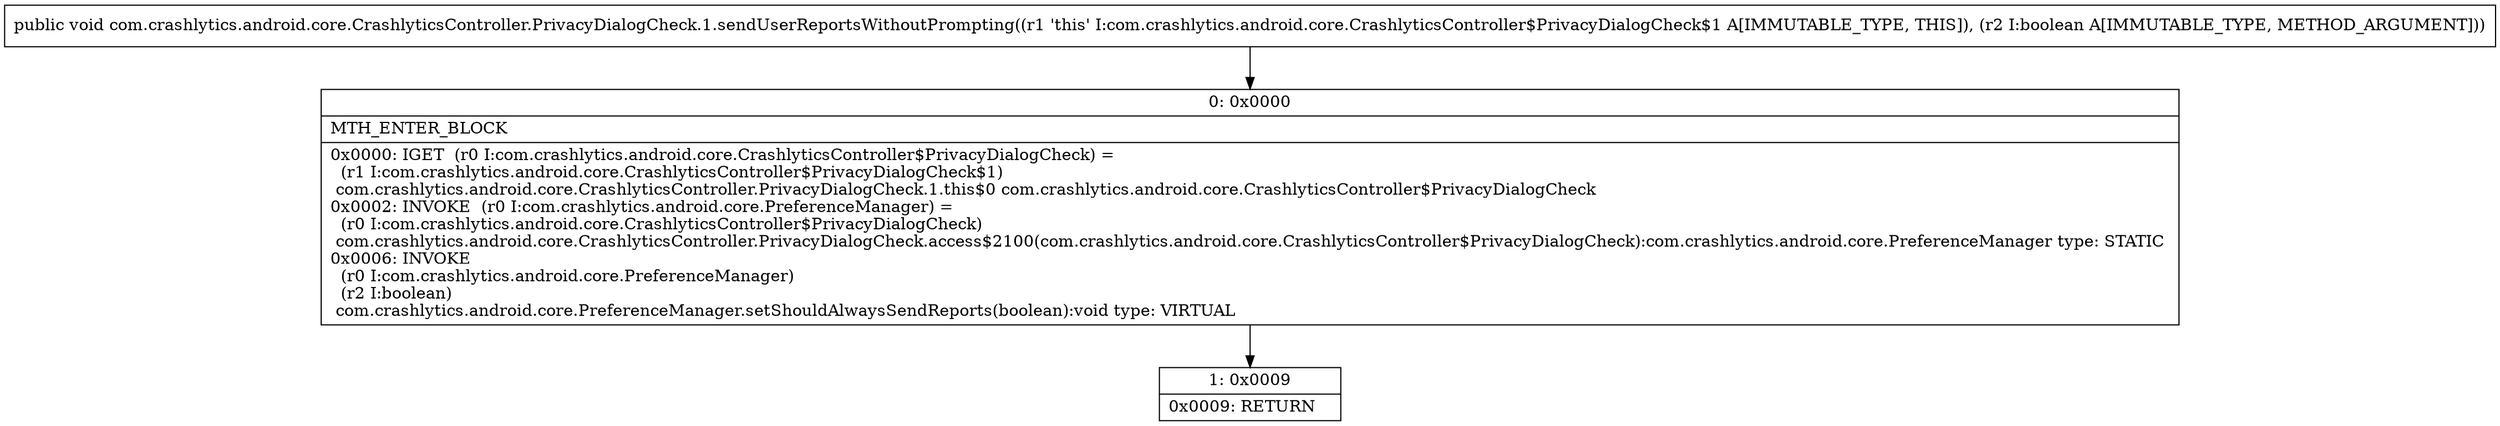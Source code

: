 digraph "CFG forcom.crashlytics.android.core.CrashlyticsController.PrivacyDialogCheck.1.sendUserReportsWithoutPrompting(Z)V" {
Node_0 [shape=record,label="{0\:\ 0x0000|MTH_ENTER_BLOCK\l|0x0000: IGET  (r0 I:com.crashlytics.android.core.CrashlyticsController$PrivacyDialogCheck) = \l  (r1 I:com.crashlytics.android.core.CrashlyticsController$PrivacyDialogCheck$1)\l com.crashlytics.android.core.CrashlyticsController.PrivacyDialogCheck.1.this$0 com.crashlytics.android.core.CrashlyticsController$PrivacyDialogCheck \l0x0002: INVOKE  (r0 I:com.crashlytics.android.core.PreferenceManager) = \l  (r0 I:com.crashlytics.android.core.CrashlyticsController$PrivacyDialogCheck)\l com.crashlytics.android.core.CrashlyticsController.PrivacyDialogCheck.access$2100(com.crashlytics.android.core.CrashlyticsController$PrivacyDialogCheck):com.crashlytics.android.core.PreferenceManager type: STATIC \l0x0006: INVOKE  \l  (r0 I:com.crashlytics.android.core.PreferenceManager)\l  (r2 I:boolean)\l com.crashlytics.android.core.PreferenceManager.setShouldAlwaysSendReports(boolean):void type: VIRTUAL \l}"];
Node_1 [shape=record,label="{1\:\ 0x0009|0x0009: RETURN   \l}"];
MethodNode[shape=record,label="{public void com.crashlytics.android.core.CrashlyticsController.PrivacyDialogCheck.1.sendUserReportsWithoutPrompting((r1 'this' I:com.crashlytics.android.core.CrashlyticsController$PrivacyDialogCheck$1 A[IMMUTABLE_TYPE, THIS]), (r2 I:boolean A[IMMUTABLE_TYPE, METHOD_ARGUMENT])) }"];
MethodNode -> Node_0;
Node_0 -> Node_1;
}

